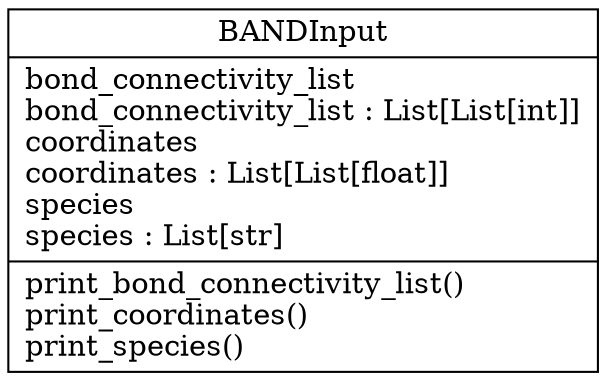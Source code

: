 digraph "classes" {
rankdir=BT
charset="utf-8"
"app.main.BANDInput" [color="black", fontcolor="black", label="{BANDInput|bond_connectivity_list\lbond_connectivity_list : List[List[int]]\lcoordinates\lcoordinates : List[List[float]]\lspecies\lspecies : List[str]\l|print_bond_connectivity_list()\lprint_coordinates()\lprint_species()\l}", shape="record", style="solid"];
}
